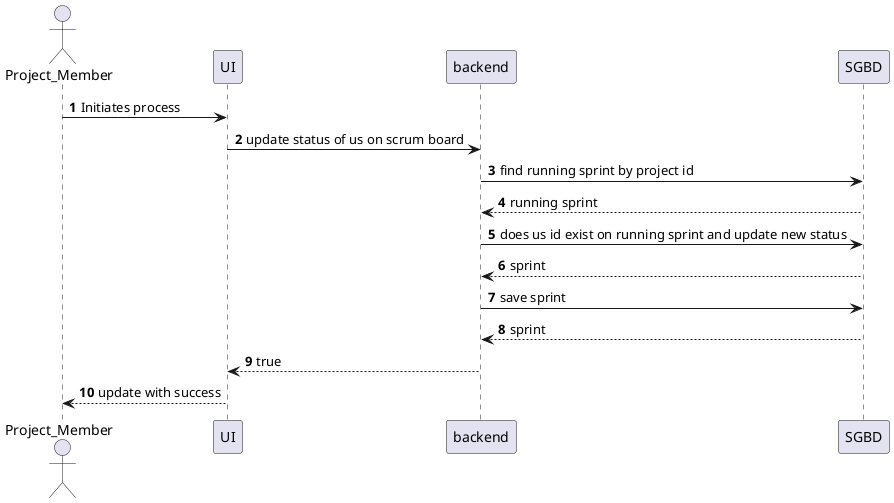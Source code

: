 @startuml
'https://plantuml.com/sequence-diagram

autonumber

autonumber
actor Project_Member as admin
participant UI as ui
participant backend as bck
participant "SGBD" as db


admin-> ui : Initiates process
ui-> bck : update status of us on scrum board
bck -> db : find running sprint by project id
db --> bck : running sprint
bck -> db : does us id exist on running sprint and update new status
db --> bck : sprint
bck -> db : save sprint
db --> bck : sprint
bck--> ui : true
ui --> admin : update with success



@enduml